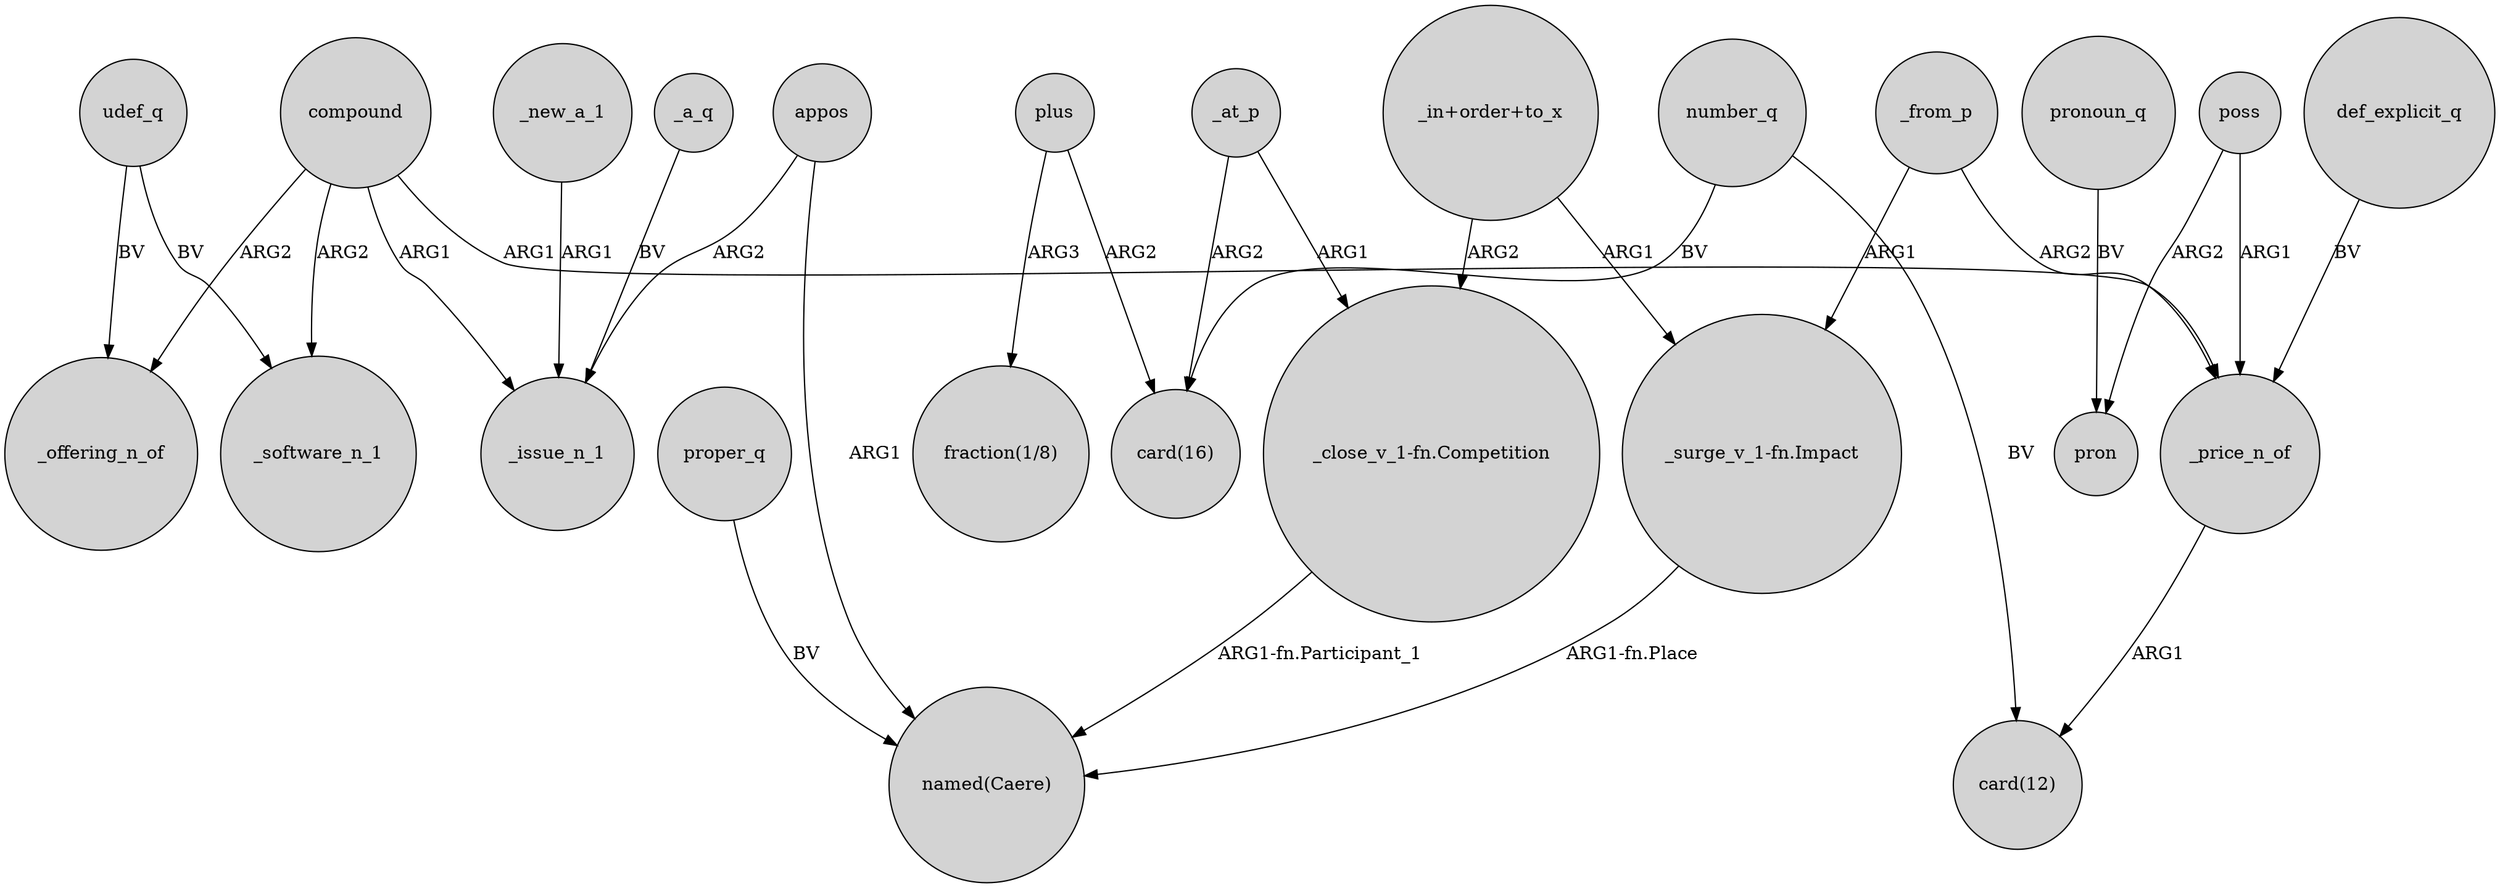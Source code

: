digraph {
	node [shape=circle style=filled]
	compound -> _offering_n_of [label=ARG2]
	_at_p -> "_close_v_1-fn.Competition" [label=ARG1]
	_new_a_1 -> _issue_n_1 [label=ARG1]
	plus -> "fraction(1/8)" [label=ARG3]
	_price_n_of -> "card(12)" [label=ARG1]
	"_surge_v_1-fn.Impact" -> "named(Caere)" [label="ARG1-fn.Place"]
	number_q -> "card(12)" [label=BV]
	_a_q -> _issue_n_1 [label=BV]
	_at_p -> "card(16)" [label=ARG2]
	_from_p -> _price_n_of [label=ARG2]
	pronoun_q -> pron [label=BV]
	poss -> _price_n_of [label=ARG1]
	poss -> pron [label=ARG2]
	"_close_v_1-fn.Competition" -> "named(Caere)" [label="ARG1-fn.Participant_1"]
	_from_p -> "_surge_v_1-fn.Impact" [label=ARG1]
	compound -> _software_n_1 [label=ARG2]
	"_in+order+to_x" -> "_close_v_1-fn.Competition" [label=ARG2]
	plus -> "card(16)" [label=ARG2]
	udef_q -> _software_n_1 [label=BV]
	appos -> _issue_n_1 [label=ARG2]
	udef_q -> _offering_n_of [label=BV]
	number_q -> "card(16)" [label=BV]
	compound -> _price_n_of [label=ARG1]
	compound -> _issue_n_1 [label=ARG1]
	"_in+order+to_x" -> "_surge_v_1-fn.Impact" [label=ARG1]
	appos -> "named(Caere)" [label=ARG1]
	def_explicit_q -> _price_n_of [label=BV]
	proper_q -> "named(Caere)" [label=BV]
}
